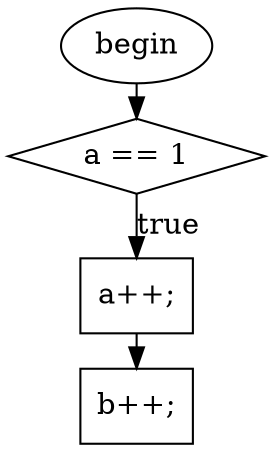 digraph G{
ranksep = 0.1;
nodesep = 0.1;
F0T0[ shape=ellipse, label="begin", style="filled", fillcolor="white"]
F48T100[ shape=diamond, label="a == 1", style="filled", fillcolor="white"]
F72T75[ shape=box, label="a++;", style="filled", fillcolor="white"]
F87T90[ shape=box, label="b++;", style="filled", fillcolor="white"]
F0T0 -> F48T100
F72T75 -> F87T90
F48T100 -> F72T75[label="true", minlen=1]
}
